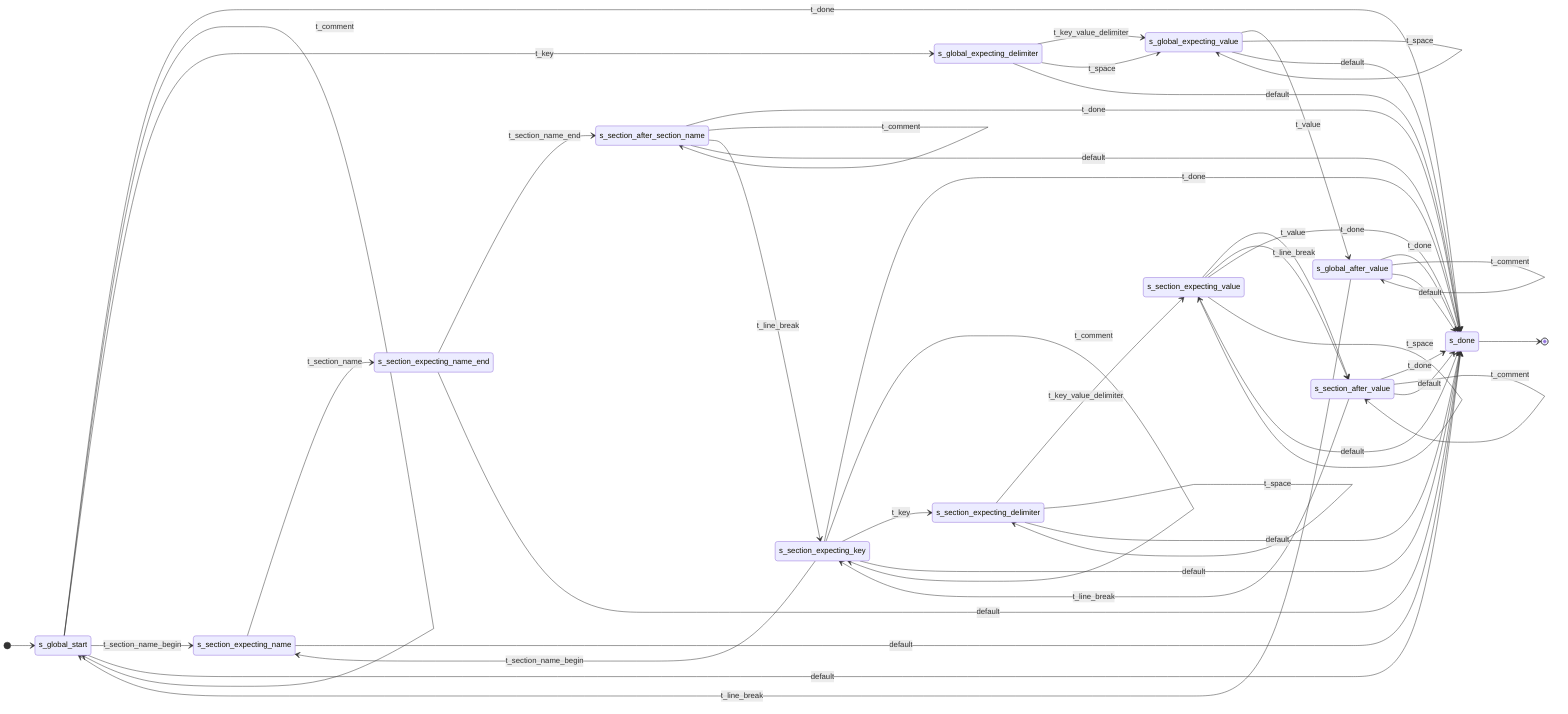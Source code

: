 stateDiagram-v2
  direction LR

  %% s_global_start state
  [*] --> s_global_start
  s_global_start --> s_done: t_done
  s_global_start --> s_global_start: t_line_break
  s_global_start --> s_global_start: t_space
  s_global_start --> s_global_expecting_delimiter: t_key
  s_global_start --> s_global_start: t_comment
  s_global_start --> s_section_expecting_name: t_section_name_begin
  s_global_start --> s_done: default

  %% s_global_expecting_delimiter state
  s_global_expecting_delimiter --> s_global_expecting_value: t_key_value_delimiter
  s_global_expecting_delimiter --> s_global_expecting_value: t_space
  s_global_expecting_delimiter --> s_done: default

  %% s_global_expecting_value state
  s_global_expecting_value --> s_global_after_value: t_value
  s_global_expecting_value --> s_global_expecting_value: t_space
  s_global_expecting_value --> s_done: default

  %% s_global_after_value state
  s_global_after_value --> s_done: t_done
  s_global_after_value --> s_global_after_value: t_space
  s_global_after_value --> s_global_after_value: t_comment
  s_global_after_value --> s_global_start: t_line_break
  s_global_after_value --> s_done: default

  %% s_section_expecting_key state
  s_section_expecting_key --> s_done: t_done
  s_section_expecting_key --> s_section_expecting_key: t_line_break
  s_section_expecting_key --> s_section_expecting_key: t_space
  s_section_expecting_key --> s_section_expecting_delimiter: t_key
  s_section_expecting_key --> s_section_expecting_key: t_comment
  s_section_expecting_key --> s_section_expecting_name: t_section_name_begin
  s_section_expecting_key --> s_done: default

  %% s_section_expecting_name state
  s_section_expecting_name --> s_section_expecting_name_end: t_section_name
  s_section_expecting_name --> s_done: default

  %% s_section_expecting_name_end state
  s_section_expecting_name_end --> s_section_after_section_name: t_section_name_end
  s_section_expecting_name_end --> s_done: default

  %% s_section_after_section_name state
  s_section_after_section_name --> s_done: t_done
  s_section_after_section_name --> s_section_after_section_name: t_space
  s_section_after_section_name --> s_section_after_section_name: t_comment
  s_section_after_section_name --> s_section_expecting_key: t_line_break
  s_section_after_section_name --> s_done: default

  %% s_section_expecting_delimiter state
  s_section_expecting_delimiter --> s_section_expecting_value: t_key_value_delimiter
  s_section_expecting_delimiter --> s_section_expecting_delimiter: t_space
  s_section_expecting_delimiter --> s_done: default

  %% s_section_expecting_value state
  s_section_expecting_value --> s_section_after_value: t_value
  s_section_expecting_value --> s_section_after_value: t_line_break
  s_section_expecting_value --> s_done: t_done
  s_section_expecting_value --> s_section_expecting_value: t_space
  s_section_expecting_value --> s_done: default

  %% s_section_after_value state
  s_section_after_value --> s_done: t_done
  s_section_after_value --> s_section_after_value: t_space
  s_section_after_value --> s_section_after_value: t_comment
  s_section_after_value --> s_section_expecting_key: t_line_break
  s_section_after_value --> s_done: default

  %% s_done state
  s_done --> [*]